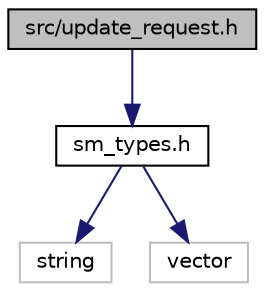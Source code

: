 digraph "src/update_request.h"
{
 // LATEX_PDF_SIZE
  edge [fontname="Helvetica",fontsize="10",labelfontname="Helvetica",labelfontsize="10"];
  node [fontname="Helvetica",fontsize="10",shape=record];
  Node1 [label="src/update_request.h",height=0.2,width=0.4,color="black", fillcolor="grey75", style="filled", fontcolor="black",tooltip="Update Request SM interface to be used by UCM."];
  Node1 -> Node2 [color="midnightblue",fontsize="10",style="solid",fontname="Helvetica"];
  Node2 [label="sm_types.h",height=0.2,width=0.4,color="black", fillcolor="white", style="filled",URL="$sm__types_8h.html",tooltip="State Machine types."];
  Node2 -> Node3 [color="midnightblue",fontsize="10",style="solid",fontname="Helvetica"];
  Node3 [label="string",height=0.2,width=0.4,color="grey75", fillcolor="white", style="filled",tooltip=" "];
  Node2 -> Node4 [color="midnightblue",fontsize="10",style="solid",fontname="Helvetica"];
  Node4 [label="vector",height=0.2,width=0.4,color="grey75", fillcolor="white", style="filled",tooltip=" "];
}
